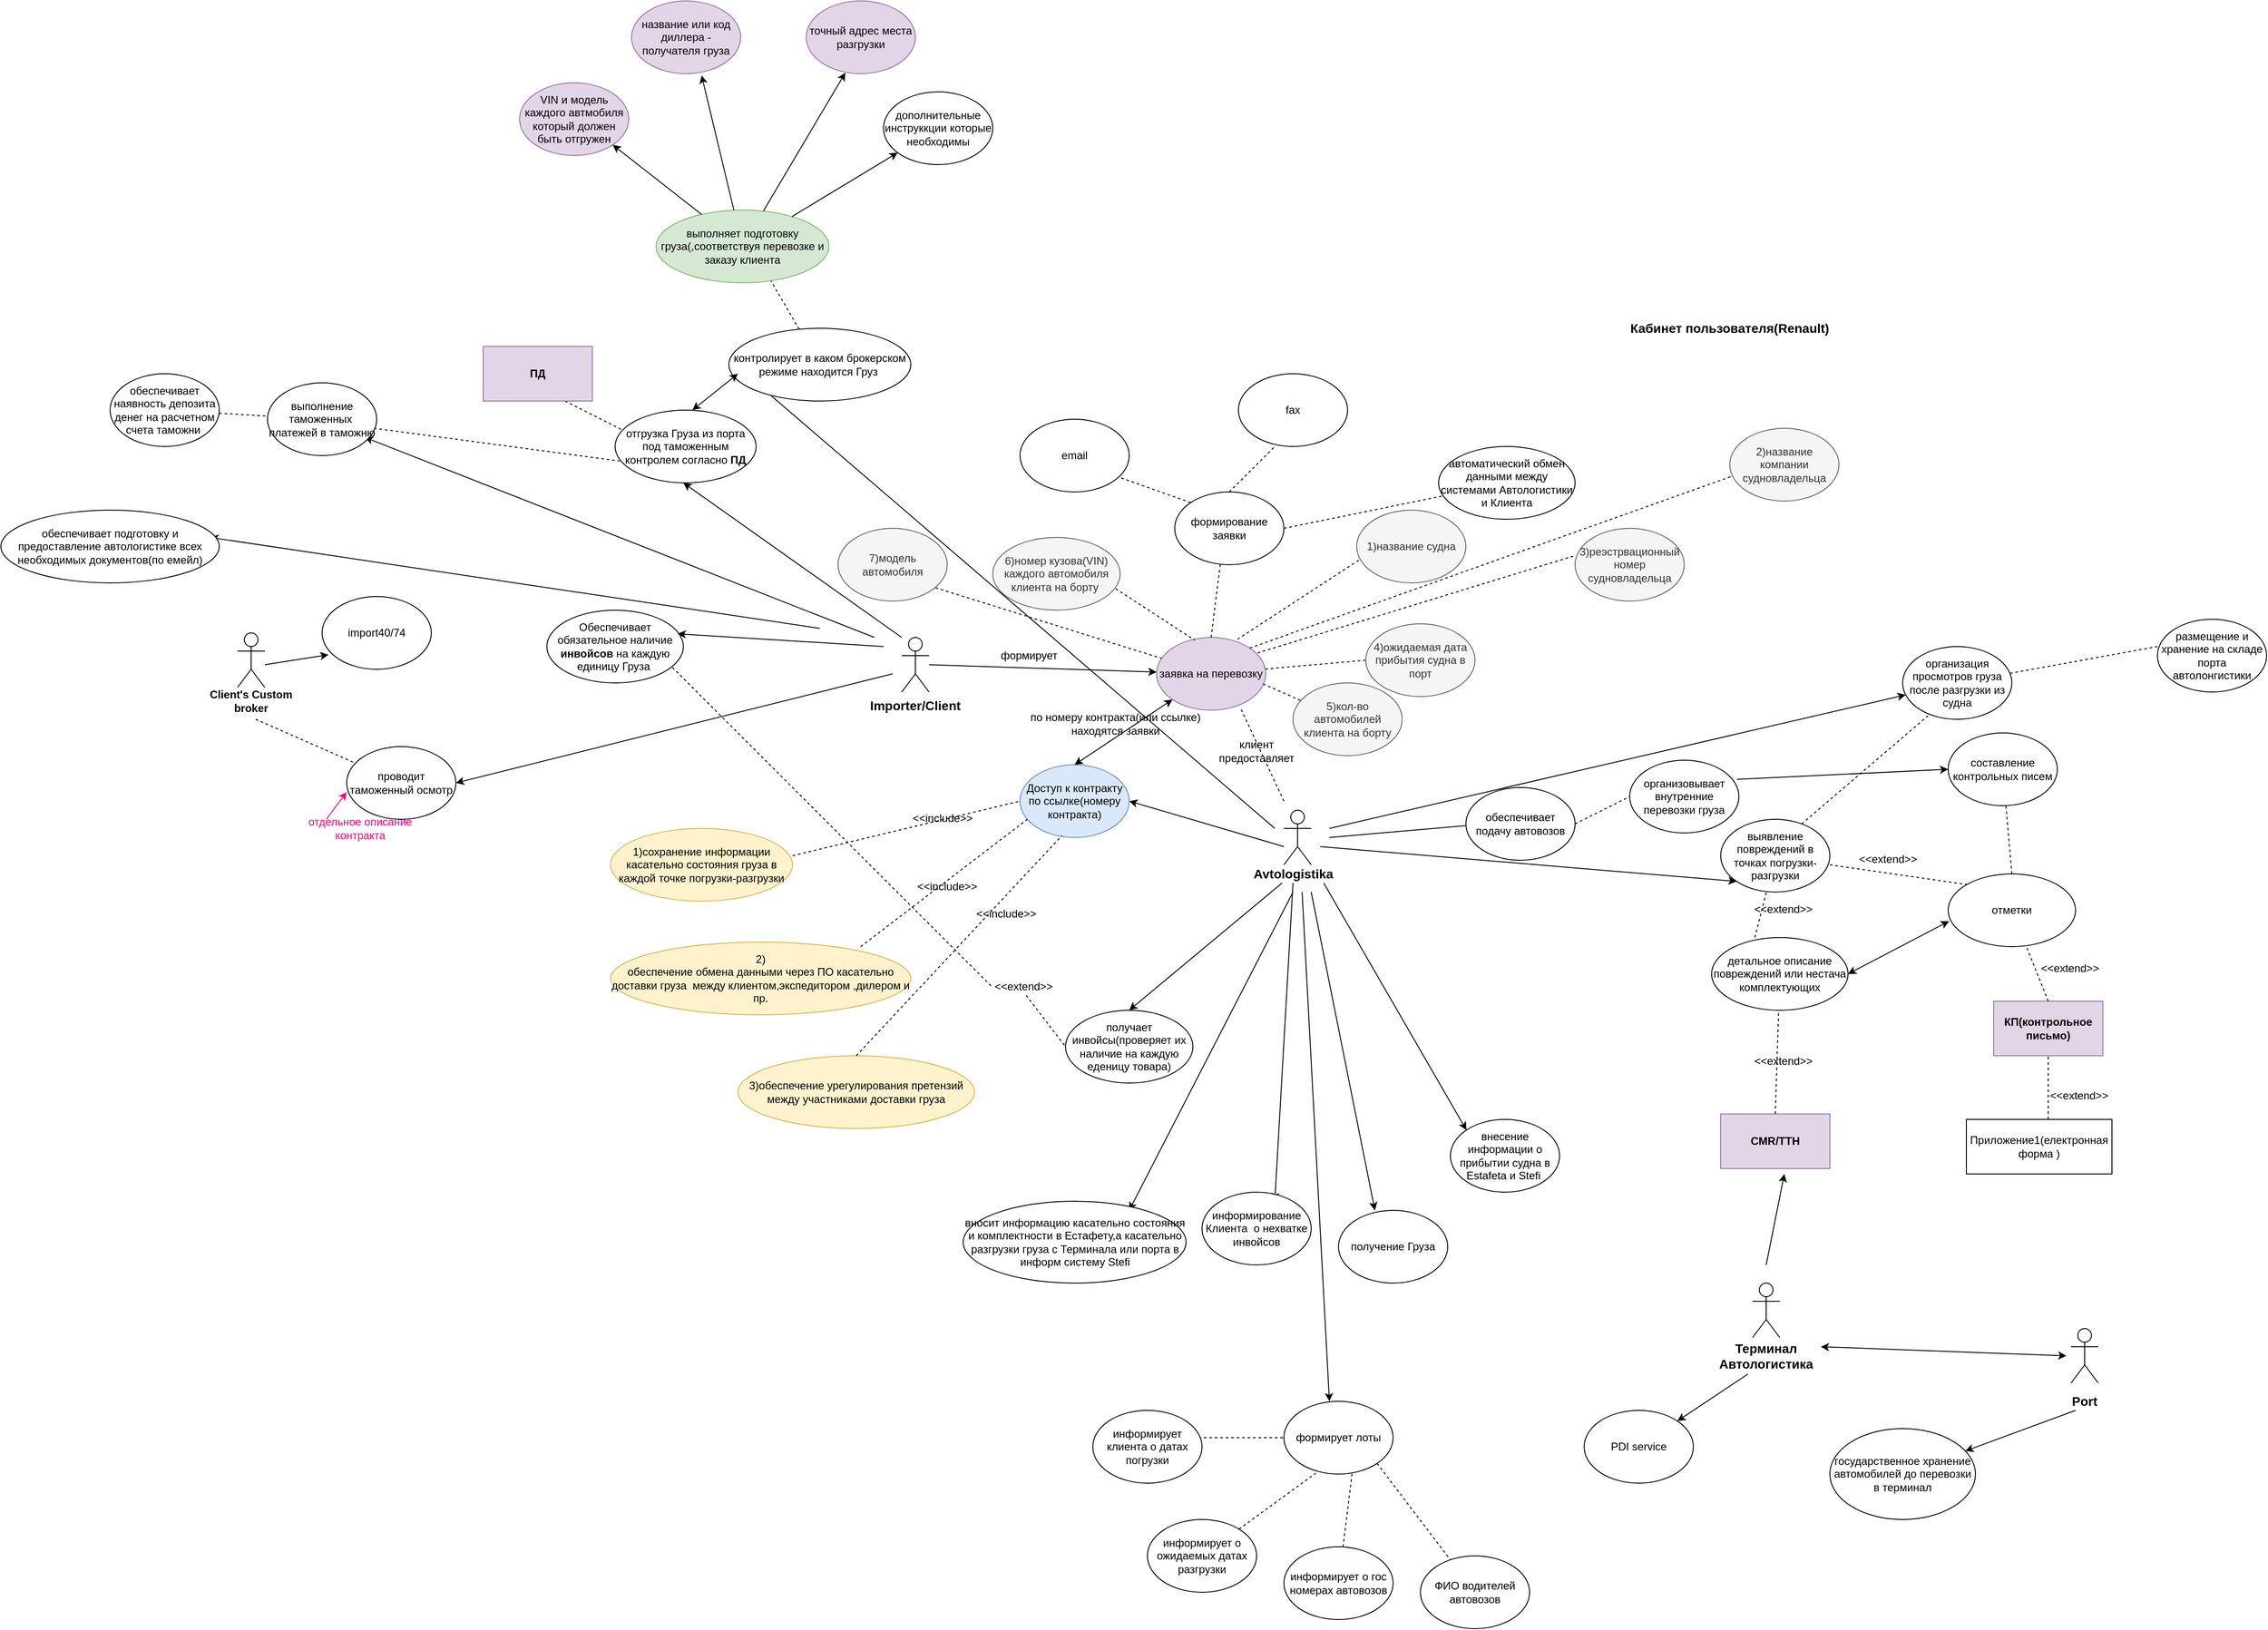 <mxfile version="11.2.3" type="github" pages="1"><diagram id="N9pYC_5Z49YYsJh5muzs" name="Page-1"><mxGraphModel dx="3076" dy="1965" grid="1" gridSize="10" guides="1" tooltips="1" connect="1" arrows="1" fold="1" page="1" pageScale="1" pageWidth="827" pageHeight="1169" math="0" shadow="0"><root><mxCell id="0"/><mxCell id="1" parent="0"/><mxCell id="Rz2Q2j0IFhYW0Mu0R1Do-1" value="Actor" style="shape=umlActor;verticalLabelPosition=bottom;labelBackgroundColor=#ffffff;verticalAlign=top;html=1;outlineConnect=0;noLabel=1;" vertex="1" parent="1"><mxGeometry x="110" y="230" width="30" height="60" as="geometry"/></mxCell><mxCell id="Rz2Q2j0IFhYW0Mu0R1Do-2" value="&lt;b&gt;&lt;font style=&quot;font-size: 14px&quot;&gt;Avtologistika&lt;/font&gt;&lt;/b&gt;" style="text;html=1;strokeColor=none;fillColor=none;align=center;verticalAlign=middle;whiteSpace=wrap;rounded=0;" vertex="1" parent="1"><mxGeometry x="52.5" y="290" width="135" height="20" as="geometry"/></mxCell><mxCell id="Rz2Q2j0IFhYW0Mu0R1Do-3" value="" style="endArrow=classic;html=1;entryX=0;entryY=1;entryDx=0;entryDy=0;" edge="1" parent="1" target="Rz2Q2j0IFhYW0Mu0R1Do-5"><mxGeometry width="50" height="50" relative="1" as="geometry"><mxPoint x="150" y="270" as="sourcePoint"/><mxPoint x="250" y="120" as="targetPoint"/></mxGeometry></mxCell><mxCell id="Rz2Q2j0IFhYW0Mu0R1Do-4" value="&lt;b&gt;&lt;font style=&quot;font-size: 14px&quot;&gt;Кабинет пользователя(Renault)&lt;/font&gt;&lt;/b&gt;" style="text;html=1;strokeColor=none;fillColor=none;align=center;verticalAlign=middle;whiteSpace=wrap;rounded=0;" vertex="1" parent="1"><mxGeometry x="405" y="-320" width="390" height="40" as="geometry"/></mxCell><mxCell id="Rz2Q2j0IFhYW0Mu0R1Do-5" value="выявление повреждений в точках погрузки-разгрузки" style="ellipse;whiteSpace=wrap;html=1;" vertex="1" parent="1"><mxGeometry x="590" y="240" width="120" height="80" as="geometry"/></mxCell><mxCell id="Rz2Q2j0IFhYW0Mu0R1Do-6" value="&lt;b&gt;CMR/TTH&lt;/b&gt;" style="rounded=0;whiteSpace=wrap;html=1;fillColor=#e1d5e7;strokeColor=#9673a6;" vertex="1" parent="1"><mxGeometry x="590" y="564" width="120" height="60" as="geometry"/></mxCell><mxCell id="Rz2Q2j0IFhYW0Mu0R1Do-7" value="&lt;b&gt;КП(контрольное письмо)&lt;/b&gt;" style="rounded=0;whiteSpace=wrap;html=1;fillColor=#e1d5e7;strokeColor=#9673a6;" vertex="1" parent="1"><mxGeometry x="890" y="440" width="120" height="60" as="geometry"/></mxCell><mxCell id="Rz2Q2j0IFhYW0Mu0R1Do-8" value="" style="endArrow=none;dashed=1;html=1;exitX=0.5;exitY=0;exitDx=0;exitDy=0;" edge="1" parent="1" source="Rz2Q2j0IFhYW0Mu0R1Do-6" target="Rz2Q2j0IFhYW0Mu0R1Do-9"><mxGeometry width="50" height="50" relative="1" as="geometry"><mxPoint x="610" y="480" as="sourcePoint"/><mxPoint x="660" y="440" as="targetPoint"/></mxGeometry></mxCell><mxCell id="Rz2Q2j0IFhYW0Mu0R1Do-9" value="детальное описание повреждений или нестача комплектующих" style="ellipse;whiteSpace=wrap;html=1;" vertex="1" parent="1"><mxGeometry x="580" y="370" width="150" height="80" as="geometry"/></mxCell><mxCell id="Rz2Q2j0IFhYW0Mu0R1Do-10" value="" style="endArrow=none;dashed=1;html=1;exitX=0.317;exitY=0;exitDx=0;exitDy=0;exitPerimeter=0;" edge="1" parent="1" source="Rz2Q2j0IFhYW0Mu0R1Do-9" target="Rz2Q2j0IFhYW0Mu0R1Do-5"><mxGeometry width="50" height="50" relative="1" as="geometry"><mxPoint x="640" y="340" as="sourcePoint"/><mxPoint x="690" y="290" as="targetPoint"/></mxGeometry></mxCell><mxCell id="Rz2Q2j0IFhYW0Mu0R1Do-11" value="отметки" style="ellipse;whiteSpace=wrap;html=1;" vertex="1" parent="1"><mxGeometry x="840" y="300" width="140" height="80" as="geometry"/></mxCell><mxCell id="Rz2Q2j0IFhYW0Mu0R1Do-12" value="" style="endArrow=none;dashed=1;html=1;exitX=1;exitY=0.625;exitDx=0;exitDy=0;exitPerimeter=0;entryX=0;entryY=0;entryDx=0;entryDy=0;" edge="1" parent="1" source="Rz2Q2j0IFhYW0Mu0R1Do-5" target="Rz2Q2j0IFhYW0Mu0R1Do-11"><mxGeometry width="50" height="50" relative="1" as="geometry"><mxPoint x="760" y="300" as="sourcePoint"/><mxPoint x="810" y="250" as="targetPoint"/></mxGeometry></mxCell><mxCell id="Rz2Q2j0IFhYW0Mu0R1Do-13" value="" style="endArrow=none;dashed=1;html=1;exitX=0.5;exitY=0;exitDx=0;exitDy=0;" edge="1" parent="1" source="Rz2Q2j0IFhYW0Mu0R1Do-7" target="Rz2Q2j0IFhYW0Mu0R1Do-11"><mxGeometry width="50" height="50" relative="1" as="geometry"><mxPoint x="960" y="420" as="sourcePoint"/><mxPoint x="1010" y="370" as="targetPoint"/></mxGeometry></mxCell><mxCell id="Rz2Q2j0IFhYW0Mu0R1Do-14" value="" style="endArrow=classic;startArrow=classic;html=1;entryX=0.007;entryY=0.65;entryDx=0;entryDy=0;entryPerimeter=0;exitX=1;exitY=0.5;exitDx=0;exitDy=0;" edge="1" parent="1" source="Rz2Q2j0IFhYW0Mu0R1Do-9" target="Rz2Q2j0IFhYW0Mu0R1Do-11"><mxGeometry width="50" height="50" relative="1" as="geometry"><mxPoint x="760" y="400" as="sourcePoint"/><mxPoint x="810" y="350" as="targetPoint"/></mxGeometry></mxCell><mxCell id="Rz2Q2j0IFhYW0Mu0R1Do-16" value="&amp;lt;&amp;lt;extend&amp;gt;&amp;gt;" style="text;html=1;" vertex="1" parent="1"><mxGeometry x="740" y="270" width="40" height="30" as="geometry"/></mxCell><mxCell id="Rz2Q2j0IFhYW0Mu0R1Do-17" value="&amp;lt;&amp;lt;extend&amp;gt;&amp;gt;" style="text;html=1;" vertex="1" parent="1"><mxGeometry x="625" y="325" width="40" height="30" as="geometry"/></mxCell><mxCell id="Rz2Q2j0IFhYW0Mu0R1Do-18" value="&amp;lt;&amp;lt;extend&amp;gt;&amp;gt;" style="text;html=1;" vertex="1" parent="1"><mxGeometry x="625" y="492" width="40" height="30" as="geometry"/></mxCell><mxCell id="Rz2Q2j0IFhYW0Mu0R1Do-19" value="&amp;lt;&amp;lt;extend&amp;gt;&amp;gt;" style="text;html=1;" vertex="1" parent="1"><mxGeometry x="940" y="390" width="40" height="30" as="geometry"/></mxCell><mxCell id="Rz2Q2j0IFhYW0Mu0R1Do-22" value="" style="endArrow=none;dashed=1;html=1;entryX=0.5;entryY=1;entryDx=0;entryDy=0;" edge="1" parent="1" target="Rz2Q2j0IFhYW0Mu0R1Do-7"><mxGeometry width="50" height="50" relative="1" as="geometry"><mxPoint x="950" y="570" as="sourcePoint"/><mxPoint x="960" y="550" as="targetPoint"/></mxGeometry></mxCell><mxCell id="Rz2Q2j0IFhYW0Mu0R1Do-23" value="&amp;lt;&amp;lt;extend&amp;gt;&amp;gt;" style="text;html=1;" vertex="1" parent="1"><mxGeometry x="950" y="530" width="40" height="30" as="geometry"/></mxCell><mxCell id="Rz2Q2j0IFhYW0Mu0R1Do-24" value="Приложение1(електронная форма )" style="rounded=0;whiteSpace=wrap;html=1;" vertex="1" parent="1"><mxGeometry x="860" y="570" width="160" height="60" as="geometry"/></mxCell><mxCell id="Rz2Q2j0IFhYW0Mu0R1Do-25" value="Доступ к контракту по ссылке(номеру контракта)" style="ellipse;whiteSpace=wrap;html=1;fillColor=#dae8fc;strokeColor=#6c8ebf;" vertex="1" parent="1"><mxGeometry x="-180" y="180" width="120" height="80" as="geometry"/></mxCell><mxCell id="Rz2Q2j0IFhYW0Mu0R1Do-26" value="" style="endArrow=classic;html=1;entryX=1;entryY=0.5;entryDx=0;entryDy=0;" edge="1" parent="1" target="Rz2Q2j0IFhYW0Mu0R1Do-25"><mxGeometry width="50" height="50" relative="1" as="geometry"><mxPoint x="110" y="270" as="sourcePoint"/><mxPoint x="30" y="190" as="targetPoint"/></mxGeometry></mxCell><mxCell id="Rz2Q2j0IFhYW0Mu0R1Do-27" value="заявка на перевозку" style="ellipse;whiteSpace=wrap;html=1;fillColor=#e1d5e7;strokeColor=#9673a6;" vertex="1" parent="1"><mxGeometry x="-30" y="40" width="120" height="80" as="geometry"/></mxCell><mxCell id="Rz2Q2j0IFhYW0Mu0R1Do-28" value="" style="endArrow=classic;startArrow=classic;html=1;entryX=0;entryY=1;entryDx=0;entryDy=0;exitX=0.5;exitY=0;exitDx=0;exitDy=0;" edge="1" parent="1" source="Rz2Q2j0IFhYW0Mu0R1Do-25" target="Rz2Q2j0IFhYW0Mu0R1Do-27"><mxGeometry width="50" height="50" relative="1" as="geometry"><mxPoint x="-120" y="170" as="sourcePoint"/><mxPoint x="-70" y="120" as="targetPoint"/></mxGeometry></mxCell><mxCell id="Rz2Q2j0IFhYW0Mu0R1Do-29" value="по номеру контракта(или ссылке) находятся заявки" style="text;html=1;strokeColor=none;fillColor=none;align=center;verticalAlign=middle;whiteSpace=wrap;rounded=0;" vertex="1" parent="1"><mxGeometry x="-180" y="125" width="210" height="20" as="geometry"/></mxCell><mxCell id="Rz2Q2j0IFhYW0Mu0R1Do-30" value="" style="endArrow=none;dashed=1;html=1;exitX=0.5;exitY=0;exitDx=0;exitDy=0;" edge="1" parent="1" source="Rz2Q2j0IFhYW0Mu0R1Do-27"><mxGeometry width="50" height="50" relative="1" as="geometry"><mxPoint x="-20" y="50" as="sourcePoint"/><mxPoint x="40" y="-40" as="targetPoint"/></mxGeometry></mxCell><mxCell id="Rz2Q2j0IFhYW0Mu0R1Do-31" value="формирование заявки" style="ellipse;whiteSpace=wrap;html=1;" vertex="1" parent="1"><mxGeometry x="-10" y="-120" width="120" height="80" as="geometry"/></mxCell><mxCell id="Rz2Q2j0IFhYW0Mu0R1Do-32" value="" style="endArrow=none;dashed=1;html=1;exitX=0;exitY=0;exitDx=0;exitDy=0;" edge="1" parent="1" source="Rz2Q2j0IFhYW0Mu0R1Do-31"><mxGeometry width="50" height="50" relative="1" as="geometry"><mxPoint x="-50" y="-110" as="sourcePoint"/><mxPoint x="-110" y="-150" as="targetPoint"/></mxGeometry></mxCell><mxCell id="Rz2Q2j0IFhYW0Mu0R1Do-33" value="email" style="ellipse;whiteSpace=wrap;html=1;" vertex="1" parent="1"><mxGeometry x="-180" y="-200" width="120" height="80" as="geometry"/></mxCell><mxCell id="Rz2Q2j0IFhYW0Mu0R1Do-34" value="" style="endArrow=none;dashed=1;html=1;" edge="1" parent="1"><mxGeometry width="50" height="50" relative="1" as="geometry"><mxPoint x="50" y="-120" as="sourcePoint"/><mxPoint x="100" y="-170" as="targetPoint"/></mxGeometry></mxCell><mxCell id="Rz2Q2j0IFhYW0Mu0R1Do-35" value="fax" style="ellipse;whiteSpace=wrap;html=1;" vertex="1" parent="1"><mxGeometry x="60" y="-250" width="120" height="80" as="geometry"/></mxCell><mxCell id="Rz2Q2j0IFhYW0Mu0R1Do-36" value="автоматический обмен данными между системами Автологистики и Клиента" style="ellipse;whiteSpace=wrap;html=1;" vertex="1" parent="1"><mxGeometry x="280" y="-170" width="150" height="80" as="geometry"/></mxCell><mxCell id="Rz2Q2j0IFhYW0Mu0R1Do-37" value="" style="endArrow=none;dashed=1;html=1;exitX=1;exitY=0.5;exitDx=0;exitDy=0;" edge="1" parent="1" source="Rz2Q2j0IFhYW0Mu0R1Do-31" target="Rz2Q2j0IFhYW0Mu0R1Do-36"><mxGeometry width="50" height="50" relative="1" as="geometry"><mxPoint x="170" y="-80" as="sourcePoint"/><mxPoint x="220" y="-130" as="targetPoint"/></mxGeometry></mxCell><mxCell id="Rz2Q2j0IFhYW0Mu0R1Do-38" value="" style="endArrow=classic;html=1;" edge="1" parent="1" target="Rz2Q2j0IFhYW0Mu0R1Do-27"><mxGeometry width="50" height="50" relative="1" as="geometry"><mxPoint x="-280" y="70" as="sourcePoint"/><mxPoint x="-60" y="30" as="targetPoint"/></mxGeometry></mxCell><mxCell id="Rz2Q2j0IFhYW0Mu0R1Do-39" value="Actor" style="shape=umlActor;verticalLabelPosition=bottom;labelBackgroundColor=#ffffff;verticalAlign=top;html=1;outlineConnect=0;noLabel=1;" vertex="1" parent="1"><mxGeometry x="-310" y="40" width="30" height="60" as="geometry"/></mxCell><mxCell id="Rz2Q2j0IFhYW0Mu0R1Do-40" value="&lt;b&gt;&lt;font style=&quot;font-size: 14px&quot;&gt;Importer/Client&lt;/font&gt;&lt;/b&gt;" style="text;html=1;strokeColor=none;fillColor=none;align=center;verticalAlign=middle;whiteSpace=wrap;rounded=0;" vertex="1" parent="1"><mxGeometry x="-330" y="105" width="70" height="20" as="geometry"/></mxCell><mxCell id="Rz2Q2j0IFhYW0Mu0R1Do-43" value="формирует" style="text;html=1;strokeColor=none;fillColor=none;align=center;verticalAlign=middle;whiteSpace=wrap;rounded=0;" vertex="1" parent="1"><mxGeometry x="-190" y="50" width="40" height="20" as="geometry"/></mxCell><mxCell id="Rz2Q2j0IFhYW0Mu0R1Do-44" value="" style="endArrow=none;dashed=1;html=1;exitX=1;exitY=0;exitDx=0;exitDy=0;" edge="1" parent="1" source="Rz2Q2j0IFhYW0Mu0R1Do-27"><mxGeometry width="50" height="50" relative="1" as="geometry"><mxPoint x="80" y="80" as="sourcePoint"/><mxPoint x="610" y="-140" as="targetPoint"/></mxGeometry></mxCell><mxCell id="Rz2Q2j0IFhYW0Mu0R1Do-45" value="" style="endArrow=none;dashed=1;html=1;" edge="1" parent="1" source="Rz2Q2j0IFhYW0Mu0R1Do-27"><mxGeometry width="50" height="50" relative="1" as="geometry"><mxPoint x="150" y="100" as="sourcePoint"/><mxPoint x="200" y="65" as="targetPoint"/></mxGeometry></mxCell><mxCell id="Rz2Q2j0IFhYW0Mu0R1Do-46" value="" style="endArrow=none;dashed=1;html=1;exitX=0.925;exitY=0.213;exitDx=0;exitDy=0;exitPerimeter=0;" edge="1" parent="1" source="Rz2Q2j0IFhYW0Mu0R1Do-27"><mxGeometry width="50" height="50" relative="1" as="geometry"><mxPoint x="170" y="50" as="sourcePoint"/><mxPoint x="430" y="-50" as="targetPoint"/></mxGeometry></mxCell><mxCell id="Rz2Q2j0IFhYW0Mu0R1Do-47" value="" style="endArrow=none;dashed=1;html=1;exitX=0.742;exitY=0.025;exitDx=0;exitDy=0;exitPerimeter=0;" edge="1" parent="1" source="Rz2Q2j0IFhYW0Mu0R1Do-27"><mxGeometry width="50" height="50" relative="1" as="geometry"><mxPoint x="80" y="40" as="sourcePoint"/><mxPoint x="200" y="-50" as="targetPoint"/></mxGeometry></mxCell><mxCell id="Rz2Q2j0IFhYW0Mu0R1Do-48" value="1)название судна" style="ellipse;whiteSpace=wrap;html=1;fillColor=#f5f5f5;strokeColor=#666666;fontColor=#333333;" vertex="1" parent="1"><mxGeometry x="190" y="-100" width="120" height="80" as="geometry"/></mxCell><mxCell id="Rz2Q2j0IFhYW0Mu0R1Do-49" value="4)ожидаемая дата прибытия судна в порт" style="ellipse;whiteSpace=wrap;html=1;fillColor=#f5f5f5;strokeColor=#666666;fontColor=#333333;" vertex="1" parent="1"><mxGeometry x="200" y="25" width="120" height="80" as="geometry"/></mxCell><mxCell id="Rz2Q2j0IFhYW0Mu0R1Do-50" value="2)название компании судновладельца" style="ellipse;whiteSpace=wrap;html=1;fillColor=#f5f5f5;strokeColor=#666666;fontColor=#333333;" vertex="1" parent="1"><mxGeometry x="600" y="-190" width="120" height="80" as="geometry"/></mxCell><mxCell id="Rz2Q2j0IFhYW0Mu0R1Do-51" value="3)реэстрвационный номер судновладельца" style="ellipse;whiteSpace=wrap;html=1;fillColor=#f5f5f5;strokeColor=#666666;fontColor=#333333;" vertex="1" parent="1"><mxGeometry x="430" y="-80" width="120" height="80" as="geometry"/></mxCell><mxCell id="Rz2Q2j0IFhYW0Mu0R1Do-52" value="" style="endArrow=none;dashed=1;html=1;exitX=0.975;exitY=0.638;exitDx=0;exitDy=0;exitPerimeter=0;" edge="1" parent="1" source="Rz2Q2j0IFhYW0Mu0R1Do-27"><mxGeometry width="50" height="50" relative="1" as="geometry"><mxPoint x="80" y="160" as="sourcePoint"/><mxPoint x="130" y="110" as="targetPoint"/></mxGeometry></mxCell><mxCell id="Rz2Q2j0IFhYW0Mu0R1Do-53" value="5)кол-во автомобилей клиента на борту" style="ellipse;whiteSpace=wrap;html=1;fillColor=#f5f5f5;strokeColor=#666666;fontColor=#333333;" vertex="1" parent="1"><mxGeometry x="120" y="90" width="120" height="80" as="geometry"/></mxCell><mxCell id="Rz2Q2j0IFhYW0Mu0R1Do-54" value="" style="endArrow=none;dashed=1;html=1;entryX=0.35;entryY=0.038;entryDx=0;entryDy=0;entryPerimeter=0;" edge="1" parent="1" target="Rz2Q2j0IFhYW0Mu0R1Do-27"><mxGeometry width="50" height="50" relative="1" as="geometry"><mxPoint x="-100" y="-30" as="sourcePoint"/><mxPoint x="-40" as="targetPoint"/></mxGeometry></mxCell><mxCell id="Rz2Q2j0IFhYW0Mu0R1Do-55" value="6)номер кузова(VIN) каждого автомобиля клиента на борту&amp;nbsp;" style="ellipse;whiteSpace=wrap;html=1;fillColor=#f5f5f5;strokeColor=#666666;fontColor=#333333;" vertex="1" parent="1"><mxGeometry x="-210" y="-70" width="140" height="80" as="geometry"/></mxCell><mxCell id="Rz2Q2j0IFhYW0Mu0R1Do-56" value="" style="endArrow=none;dashed=1;html=1;" edge="1" parent="1" target="Rz2Q2j0IFhYW0Mu0R1Do-27"><mxGeometry width="50" height="50" relative="1" as="geometry"><mxPoint x="-290" y="-20" as="sourcePoint"/><mxPoint x="-60" y="10" as="targetPoint"/></mxGeometry></mxCell><mxCell id="Rz2Q2j0IFhYW0Mu0R1Do-57" value="7)модель автомобиля" style="ellipse;whiteSpace=wrap;html=1;fillColor=#f5f5f5;strokeColor=#666666;fontColor=#333333;" vertex="1" parent="1"><mxGeometry x="-380" y="-80" width="120" height="80" as="geometry"/></mxCell><mxCell id="Rz2Q2j0IFhYW0Mu0R1Do-59" value="" style="endArrow=none;dashed=1;html=1;entryX=0;entryY=0.5;entryDx=0;entryDy=0;" edge="1" parent="1" target="Rz2Q2j0IFhYW0Mu0R1Do-25"><mxGeometry width="50" height="50" relative="1" as="geometry"><mxPoint x="-430" y="280" as="sourcePoint"/><mxPoint x="-230" y="250" as="targetPoint"/></mxGeometry></mxCell><mxCell id="Rz2Q2j0IFhYW0Mu0R1Do-60" value="1)&lt;span&gt;сохранение информации касательно состояния груза в каждой точке погрузки-разгрузки&lt;/span&gt;" style="ellipse;whiteSpace=wrap;html=1;fillColor=#fff2cc;strokeColor=#d6b656;" vertex="1" parent="1"><mxGeometry x="-630" y="250" width="200" height="80" as="geometry"/></mxCell><mxCell id="Rz2Q2j0IFhYW0Mu0R1Do-61" value="2)&lt;br/&gt;обеспечение обмена данными через ПО касательно доставки груза&amp;nbsp; между клиентом,экспедитором ,дилером и пр." style="ellipse;whiteSpace=wrap;html=1;fillColor=#fff2cc;strokeColor=#d6b656;" vertex="1" parent="1"><mxGeometry x="-630" y="375" width="330" height="80" as="geometry"/></mxCell><mxCell id="Rz2Q2j0IFhYW0Mu0R1Do-62" value="" style="endArrow=none;dashed=1;html=1;entryX=0.067;entryY=0.75;entryDx=0;entryDy=0;entryPerimeter=0;exitX=0.833;exitY=0.063;exitDx=0;exitDy=0;exitPerimeter=0;" edge="1" parent="1" source="Rz2Q2j0IFhYW0Mu0R1Do-61" target="Rz2Q2j0IFhYW0Mu0R1Do-25"><mxGeometry width="50" height="50" relative="1" as="geometry"><mxPoint x="-250" y="330" as="sourcePoint"/><mxPoint x="-200" y="280" as="targetPoint"/></mxGeometry></mxCell><mxCell id="Rz2Q2j0IFhYW0Mu0R1Do-63" value="&lt;span style=&quot;white-space: normal&quot;&gt;3)обеспечение урегулирования претензий между участниками доставки груза&lt;/span&gt;" style="ellipse;whiteSpace=wrap;html=1;fillColor=#fff2cc;strokeColor=#d6b656;" vertex="1" parent="1"><mxGeometry x="-490" y="500" width="260" height="80" as="geometry"/></mxCell><mxCell id="Rz2Q2j0IFhYW0Mu0R1Do-64" value="" style="endArrow=none;dashed=1;html=1;entryX=0.383;entryY=0.975;entryDx=0;entryDy=0;entryPerimeter=0;exitX=0.5;exitY=0;exitDx=0;exitDy=0;" edge="1" parent="1" source="Rz2Q2j0IFhYW0Mu0R1Do-63" target="Rz2Q2j0IFhYW0Mu0R1Do-25"><mxGeometry width="50" height="50" relative="1" as="geometry"><mxPoint x="-160" y="360" as="sourcePoint"/><mxPoint x="-110" y="310" as="targetPoint"/></mxGeometry></mxCell><mxCell id="Rz2Q2j0IFhYW0Mu0R1Do-65" value="&amp;lt;&amp;lt;include&amp;gt;&amp;gt;" style="text;html=1;" vertex="1" parent="1"><mxGeometry x="-230" y="330" width="40" height="30" as="geometry"/></mxCell><mxCell id="Rz2Q2j0IFhYW0Mu0R1Do-66" value="&amp;lt;&amp;lt;include&amp;gt;&amp;gt;" style="text;html=1;" vertex="1" parent="1"><mxGeometry x="-300" y="225" width="40" height="30" as="geometry"/></mxCell><mxCell id="Rz2Q2j0IFhYW0Mu0R1Do-67" value="&amp;lt;&amp;lt;include&amp;gt;&amp;gt;" style="text;html=1;" vertex="1" parent="1"><mxGeometry x="-295" y="300" width="40" height="30" as="geometry"/></mxCell><mxCell id="Rz2Q2j0IFhYW0Mu0R1Do-68" value="Обеспечивает обязательное наличие &lt;b&gt;инвойсов &lt;/b&gt;на каждую единицу Груза&amp;nbsp;" style="ellipse;whiteSpace=wrap;html=1;" vertex="1" parent="1"><mxGeometry x="-700" y="10" width="150" height="80" as="geometry"/></mxCell><mxCell id="Rz2Q2j0IFhYW0Mu0R1Do-69" value="" style="endArrow=classic;html=1;entryX=0.958;entryY=0.325;entryDx=0;entryDy=0;entryPerimeter=0;" edge="1" parent="1" target="Rz2Q2j0IFhYW0Mu0R1Do-68"><mxGeometry width="50" height="50" relative="1" as="geometry"><mxPoint x="-330" y="50" as="sourcePoint"/><mxPoint x="-410" y="10" as="targetPoint"/></mxGeometry></mxCell><mxCell id="Rz2Q2j0IFhYW0Mu0R1Do-70" value="получает инвойсы(проверяет их наличие на каждую еденицу товара)" style="ellipse;whiteSpace=wrap;html=1;" vertex="1" parent="1"><mxGeometry x="-130" y="450" width="140" height="80" as="geometry"/></mxCell><mxCell id="Rz2Q2j0IFhYW0Mu0R1Do-71" value="" style="endArrow=classic;html=1;entryX=0.5;entryY=0;entryDx=0;entryDy=0;" edge="1" parent="1" source="Rz2Q2j0IFhYW0Mu0R1Do-2" target="Rz2Q2j0IFhYW0Mu0R1Do-70"><mxGeometry width="50" height="50" relative="1" as="geometry"><mxPoint y="380" as="sourcePoint"/><mxPoint x="50" y="330" as="targetPoint"/></mxGeometry></mxCell><mxCell id="Rz2Q2j0IFhYW0Mu0R1Do-72" value="" style="endArrow=none;dashed=1;html=1;exitX=0.92;exitY=0.788;exitDx=0;exitDy=0;exitPerimeter=0;entryX=0;entryY=0.5;entryDx=0;entryDy=0;" edge="1" parent="1" source="Rz2Q2j0IFhYW0Mu0R1Do-73" target="Rz2Q2j0IFhYW0Mu0R1Do-70"><mxGeometry width="50" height="50" relative="1" as="geometry"><mxPoint x="-480" y="190" as="sourcePoint"/><mxPoint x="-430" y="140" as="targetPoint"/></mxGeometry></mxCell><mxCell id="Rz2Q2j0IFhYW0Mu0R1Do-73" value="&amp;lt;&amp;lt;extend&amp;gt;&amp;gt;" style="text;html=1;" vertex="1" parent="1"><mxGeometry x="-210" y="410" width="40" height="30" as="geometry"/></mxCell><mxCell id="Rz2Q2j0IFhYW0Mu0R1Do-74" value="" style="endArrow=none;dashed=1;html=1;exitX=0.92;exitY=0.788;exitDx=0;exitDy=0;exitPerimeter=0;entryX=0;entryY=0.5;entryDx=0;entryDy=0;" edge="1" parent="1" source="Rz2Q2j0IFhYW0Mu0R1Do-68" target="Rz2Q2j0IFhYW0Mu0R1Do-73"><mxGeometry width="50" height="50" relative="1" as="geometry"><mxPoint x="-562" y="73.04" as="sourcePoint"/><mxPoint x="-80" y="490" as="targetPoint"/></mxGeometry></mxCell><mxCell id="Rz2Q2j0IFhYW0Mu0R1Do-75" value="" style="endArrow=classic;html=1;exitX=0.5;exitY=1;exitDx=0;exitDy=0;" edge="1" parent="1" source="Rz2Q2j0IFhYW0Mu0R1Do-2"><mxGeometry width="50" height="50" relative="1" as="geometry"><mxPoint x="110" y="550" as="sourcePoint"/><mxPoint x="100" y="660" as="targetPoint"/></mxGeometry></mxCell><mxCell id="Rz2Q2j0IFhYW0Mu0R1Do-76" value="информирование Клиента&amp;nbsp; о нехватке инвойсов" style="ellipse;whiteSpace=wrap;html=1;" vertex="1" parent="1"><mxGeometry x="20" y="650" width="120" height="80" as="geometry"/></mxCell><mxCell id="Rz2Q2j0IFhYW0Mu0R1Do-77" value="" style="endArrow=classic;html=1;" edge="1" parent="1"><mxGeometry width="50" height="50" relative="1" as="geometry"><mxPoint x="140" y="320" as="sourcePoint"/><mxPoint x="210" y="670" as="targetPoint"/></mxGeometry></mxCell><mxCell id="Rz2Q2j0IFhYW0Mu0R1Do-78" value="получение Груза" style="ellipse;whiteSpace=wrap;html=1;" vertex="1" parent="1"><mxGeometry x="170" y="670" width="120" height="80" as="geometry"/></mxCell><mxCell id="Rz2Q2j0IFhYW0Mu0R1Do-79" value="" style="endArrow=classic;html=1;" edge="1" parent="1" target="Rz2Q2j0IFhYW0Mu0R1Do-80"><mxGeometry width="50" height="50" relative="1" as="geometry"><mxPoint x="160" y="250" as="sourcePoint"/><mxPoint x="560" y="90" as="targetPoint"/></mxGeometry></mxCell><mxCell id="Rz2Q2j0IFhYW0Mu0R1Do-80" value="организация просмотров груза после разгрузки из судна" style="ellipse;whiteSpace=wrap;html=1;" vertex="1" parent="1"><mxGeometry x="790" y="50" width="120" height="80" as="geometry"/></mxCell><mxCell id="Rz2Q2j0IFhYW0Mu0R1Do-81" value="составление контрольных писем" style="ellipse;whiteSpace=wrap;html=1;" vertex="1" parent="1"><mxGeometry x="840" y="145" width="120" height="80" as="geometry"/></mxCell><mxCell id="Rz2Q2j0IFhYW0Mu0R1Do-82" value="" style="endArrow=classic;html=1;entryX=0;entryY=0.5;entryDx=0;entryDy=0;exitX=0.983;exitY=0.263;exitDx=0;exitDy=0;exitPerimeter=0;" edge="1" parent="1" source="Rz2Q2j0IFhYW0Mu0R1Do-132" target="Rz2Q2j0IFhYW0Mu0R1Do-81"><mxGeometry width="50" height="50" relative="1" as="geometry"><mxPoint x="710" y="180" as="sourcePoint"/><mxPoint x="580" y="170" as="targetPoint"/></mxGeometry></mxCell><mxCell id="Rz2Q2j0IFhYW0Mu0R1Do-87" value="" style="endArrow=none;dashed=1;html=1;exitX=0.5;exitY=0;exitDx=0;exitDy=0;" edge="1" parent="1" source="Rz2Q2j0IFhYW0Mu0R1Do-11" target="Rz2Q2j0IFhYW0Mu0R1Do-81"><mxGeometry width="50" height="50" relative="1" as="geometry"><mxPoint x="930" y="290" as="sourcePoint"/><mxPoint x="980" y="240" as="targetPoint"/></mxGeometry></mxCell><mxCell id="Rz2Q2j0IFhYW0Mu0R1Do-88" value="" style="endArrow=none;dashed=1;html=1;entryX=0.233;entryY=0.95;entryDx=0;entryDy=0;entryPerimeter=0;exitX=0.742;exitY=0.063;exitDx=0;exitDy=0;exitPerimeter=0;" edge="1" parent="1" source="Rz2Q2j0IFhYW0Mu0R1Do-5" target="Rz2Q2j0IFhYW0Mu0R1Do-80"><mxGeometry width="50" height="50" relative="1" as="geometry"><mxPoint x="690" y="240" as="sourcePoint"/><mxPoint x="810" y="150" as="targetPoint"/></mxGeometry></mxCell><mxCell id="Rz2Q2j0IFhYW0Mu0R1Do-89" value="" style="endArrow=classic;html=1;exitX=0.75;exitY=1;exitDx=0;exitDy=0;entryX=0;entryY=0;entryDx=0;entryDy=0;" edge="1" parent="1" source="Rz2Q2j0IFhYW0Mu0R1Do-2" target="Rz2Q2j0IFhYW0Mu0R1Do-90"><mxGeometry width="50" height="50" relative="1" as="geometry"><mxPoint x="230" y="480" as="sourcePoint"/><mxPoint x="390" y="830" as="targetPoint"/></mxGeometry></mxCell><mxCell id="Rz2Q2j0IFhYW0Mu0R1Do-90" value="внесение информации о прибытии судна в Estafeta и Stefi&amp;nbsp;" style="ellipse;whiteSpace=wrap;html=1;" vertex="1" parent="1"><mxGeometry x="293" y="570" width="120" height="80" as="geometry"/></mxCell><mxCell id="Rz2Q2j0IFhYW0Mu0R1Do-91" value="" style="endArrow=none;dashed=1;html=1;" edge="1" parent="1" source="Rz2Q2j0IFhYW0Mu0R1Do-80"><mxGeometry width="50" height="50" relative="1" as="geometry"><mxPoint x="1020" y="100" as="sourcePoint"/><mxPoint x="1070" y="50" as="targetPoint"/></mxGeometry></mxCell><mxCell id="Rz2Q2j0IFhYW0Mu0R1Do-92" value="размещение и хранение на складе порта автолонгистики" style="ellipse;whiteSpace=wrap;html=1;" vertex="1" parent="1"><mxGeometry x="1070" y="20" width="120" height="80" as="geometry"/></mxCell><mxCell id="Rz2Q2j0IFhYW0Mu0R1Do-93" value="" style="endArrow=classic;html=1;" edge="1" parent="1"><mxGeometry width="50" height="50" relative="1" as="geometry"><mxPoint x="-320" y="80" as="sourcePoint"/><mxPoint x="-800" y="200" as="targetPoint"/></mxGeometry></mxCell><mxCell id="Rz2Q2j0IFhYW0Mu0R1Do-94" value="проводит таможенный осмотр" style="ellipse;whiteSpace=wrap;html=1;" vertex="1" parent="1"><mxGeometry x="-920" y="160" width="120" height="80" as="geometry"/></mxCell><mxCell id="Rz2Q2j0IFhYW0Mu0R1Do-95" value="" style="endArrow=none;dashed=1;html=1;exitX=0.058;exitY=0.213;exitDx=0;exitDy=0;exitPerimeter=0;" edge="1" parent="1" source="Rz2Q2j0IFhYW0Mu0R1Do-94"><mxGeometry width="50" height="50" relative="1" as="geometry"><mxPoint x="-980" y="140" as="sourcePoint"/><mxPoint x="-1020" y="130" as="targetPoint"/></mxGeometry></mxCell><mxCell id="Rz2Q2j0IFhYW0Mu0R1Do-97" value="Actor" style="shape=umlActor;verticalLabelPosition=bottom;labelBackgroundColor=#ffffff;verticalAlign=top;html=1;outlineConnect=0;noLabel=1;" vertex="1" parent="1"><mxGeometry x="-1040" y="35" width="30" height="60" as="geometry"/></mxCell><mxCell id="Rz2Q2j0IFhYW0Mu0R1Do-98" value="&lt;b&gt;Client's Custom broker&lt;/b&gt;" style="text;html=1;strokeColor=none;fillColor=none;align=center;verticalAlign=middle;whiteSpace=wrap;rounded=0;" vertex="1" parent="1"><mxGeometry x="-1080" y="100" width="110" height="20" as="geometry"/></mxCell><mxCell id="Rz2Q2j0IFhYW0Mu0R1Do-99" value="import40/74" style="ellipse;whiteSpace=wrap;html=1;" vertex="1" parent="1"><mxGeometry x="-947" y="-5" width="120" height="80" as="geometry"/></mxCell><mxCell id="Rz2Q2j0IFhYW0Mu0R1Do-100" value="" style="endArrow=classic;html=1;entryX=0.058;entryY=0.8;entryDx=0;entryDy=0;entryPerimeter=0;" edge="1" parent="1" target="Rz2Q2j0IFhYW0Mu0R1Do-99"><mxGeometry width="50" height="50" relative="1" as="geometry"><mxPoint x="-1010" y="70" as="sourcePoint"/><mxPoint x="-930" y="10" as="targetPoint"/></mxGeometry></mxCell><mxCell id="Rz2Q2j0IFhYW0Mu0R1Do-101" value="" style="endArrow=none;dashed=1;html=1;entryX=0.767;entryY=0.963;entryDx=0;entryDy=0;entryPerimeter=0;" edge="1" parent="1" target="Rz2Q2j0IFhYW0Mu0R1Do-27"><mxGeometry width="50" height="50" relative="1" as="geometry"><mxPoint x="110" y="220" as="sourcePoint"/><mxPoint x="100" y="160" as="targetPoint"/></mxGeometry></mxCell><mxCell id="Rz2Q2j0IFhYW0Mu0R1Do-102" value="клиент предоставляет" style="text;html=1;strokeColor=none;fillColor=none;align=center;verticalAlign=middle;whiteSpace=wrap;rounded=0;" vertex="1" parent="1"><mxGeometry x="60" y="155" width="40" height="20" as="geometry"/></mxCell><mxCell id="Rz2Q2j0IFhYW0Mu0R1Do-103" value="&lt;font color=&quot;#ff0080&quot;&gt;отдельное описание контракта&lt;/font&gt;" style="text;html=1;strokeColor=none;fillColor=none;align=center;verticalAlign=middle;whiteSpace=wrap;rounded=0;" vertex="1" parent="1"><mxGeometry x="-980" y="240" width="150" height="20" as="geometry"/></mxCell><mxCell id="Rz2Q2j0IFhYW0Mu0R1Do-104" value="" style="endArrow=classic;html=1;exitX=0.25;exitY=0;exitDx=0;exitDy=0;strokeColor=#FF0080;" edge="1" parent="1" source="Rz2Q2j0IFhYW0Mu0R1Do-103"><mxGeometry width="50" height="50" relative="1" as="geometry"><mxPoint x="-980" y="260" as="sourcePoint"/><mxPoint x="-920" y="210" as="targetPoint"/></mxGeometry></mxCell><mxCell id="Rz2Q2j0IFhYW0Mu0R1Do-105" value="" style="endArrow=classic;html=1;strokeColor=#000000;" edge="1" parent="1"><mxGeometry width="50" height="50" relative="1" as="geometry"><mxPoint x="-310" y="40" as="sourcePoint"/><mxPoint x="-550" y="-130" as="targetPoint"/></mxGeometry></mxCell><mxCell id="Rz2Q2j0IFhYW0Mu0R1Do-106" value="отгрузка Груза из порта под таможенным контролем согласно &lt;b&gt;ПД&lt;/b&gt;" style="ellipse;whiteSpace=wrap;html=1;" vertex="1" parent="1"><mxGeometry x="-625" y="-210" width="155" height="80" as="geometry"/></mxCell><mxCell id="Rz2Q2j0IFhYW0Mu0R1Do-107" value="" style="endArrow=none;dashed=1;html=1;strokeColor=#000000;exitX=0.042;exitY=0.263;exitDx=0;exitDy=0;exitPerimeter=0;" edge="1" parent="1" source="Rz2Q2j0IFhYW0Mu0R1Do-106"><mxGeometry width="50" height="50" relative="1" as="geometry"><mxPoint x="-770" y="-190" as="sourcePoint"/><mxPoint x="-720" y="-240" as="targetPoint"/></mxGeometry></mxCell><mxCell id="Rz2Q2j0IFhYW0Mu0R1Do-108" value="&lt;b&gt;ПД&lt;/b&gt;" style="rounded=0;whiteSpace=wrap;html=1;fillColor=#e1d5e7;strokeColor=#9673a6;" vertex="1" parent="1"><mxGeometry x="-770" y="-280" width="120" height="60" as="geometry"/></mxCell><mxCell id="Rz2Q2j0IFhYW0Mu0R1Do-109" value="" style="endArrow=classic;html=1;strokeColor=#000000;" edge="1" parent="1"><mxGeometry width="50" height="50" relative="1" as="geometry"><mxPoint x="-340" y="40" as="sourcePoint"/><mxPoint x="-900" y="-180" as="targetPoint"/></mxGeometry></mxCell><mxCell id="Rz2Q2j0IFhYW0Mu0R1Do-110" value="" style="endArrow=none;dashed=1;html=1;strokeColor=#000000;entryX=0.032;entryY=0.7;entryDx=0;entryDy=0;entryPerimeter=0;" edge="1" parent="1" target="Rz2Q2j0IFhYW0Mu0R1Do-106"><mxGeometry width="50" height="50" relative="1" as="geometry"><mxPoint x="-890" y="-190" as="sourcePoint"/><mxPoint x="-640" y="-160" as="targetPoint"/></mxGeometry></mxCell><mxCell id="Rz2Q2j0IFhYW0Mu0R1Do-111" value="выполнение таможенных&amp;nbsp; платежей в таможню" style="ellipse;whiteSpace=wrap;html=1;" vertex="1" parent="1"><mxGeometry x="-1007" y="-240" width="120" height="80" as="geometry"/></mxCell><mxCell id="Rz2Q2j0IFhYW0Mu0R1Do-112" value="" style="endArrow=none;dashed=1;html=1;strokeColor=#000000;" edge="1" parent="1" source="Rz2Q2j0IFhYW0Mu0R1Do-113" target="Rz2Q2j0IFhYW0Mu0R1Do-111"><mxGeometry width="50" height="50" relative="1" as="geometry"><mxPoint x="-1120" y="-210" as="sourcePoint"/><mxPoint x="-1060" y="-230" as="targetPoint"/></mxGeometry></mxCell><mxCell id="Rz2Q2j0IFhYW0Mu0R1Do-113" value="обеспечивает наявность депозита денег на расчетном счета таможни&amp;nbsp;" style="ellipse;whiteSpace=wrap;html=1;" vertex="1" parent="1"><mxGeometry x="-1180" y="-250" width="120" height="80" as="geometry"/></mxCell><mxCell id="Rz2Q2j0IFhYW0Mu0R1Do-114" value="" style="endArrow=classic;html=1;strokeColor=#000000;" edge="1" parent="1"><mxGeometry width="50" height="50" relative="1" as="geometry"><mxPoint x="100" y="250" as="sourcePoint"/><mxPoint x="-470" y="-240" as="targetPoint"/></mxGeometry></mxCell><mxCell id="Rz2Q2j0IFhYW0Mu0R1Do-116" value="контролирует в каком брокерском режиме находится Груз&amp;nbsp;" style="ellipse;whiteSpace=wrap;html=1;" vertex="1" parent="1"><mxGeometry x="-500" y="-300" width="200" height="80" as="geometry"/></mxCell><mxCell id="Rz2Q2j0IFhYW0Mu0R1Do-118" value="" style="endArrow=classic;startArrow=classic;html=1;strokeColor=#000000;" edge="1" parent="1"><mxGeometry width="50" height="50" relative="1" as="geometry"><mxPoint x="-540" y="-210" as="sourcePoint"/><mxPoint x="-490" y="-250" as="targetPoint"/><Array as="points"/></mxGeometry></mxCell><mxCell id="Rz2Q2j0IFhYW0Mu0R1Do-119" value="" style="endArrow=none;dashed=1;html=1;strokeColor=#000000;" edge="1" parent="1" source="Rz2Q2j0IFhYW0Mu0R1Do-116"><mxGeometry width="50" height="50" relative="1" as="geometry"><mxPoint x="-520" y="-360" as="sourcePoint"/><mxPoint x="-470" y="-380" as="targetPoint"/></mxGeometry></mxCell><mxCell id="Rz2Q2j0IFhYW0Mu0R1Do-120" value="выполняет подготовку груза(,соответствуя перевозке и заказу клиента" style="ellipse;whiteSpace=wrap;html=1;fillColor=#d5e8d4;strokeColor=#82b366;" vertex="1" parent="1"><mxGeometry x="-580" y="-430" width="190" height="80" as="geometry"/></mxCell><mxCell id="Rz2Q2j0IFhYW0Mu0R1Do-121" value="VIN и модель каждого автмобиля который должен быть отгружен" style="ellipse;whiteSpace=wrap;html=1;fillColor=#e1d5e7;strokeColor=#9673a6;" vertex="1" parent="1"><mxGeometry x="-730" y="-570" width="120" height="80" as="geometry"/></mxCell><mxCell id="Rz2Q2j0IFhYW0Mu0R1Do-122" value="название или код диллера - получателя груза" style="ellipse;whiteSpace=wrap;html=1;fillColor=#e1d5e7;strokeColor=#9673a6;" vertex="1" parent="1"><mxGeometry x="-607" y="-660" width="120" height="80" as="geometry"/></mxCell><mxCell id="Rz2Q2j0IFhYW0Mu0R1Do-123" value="точный адрес места разгрузки" style="ellipse;whiteSpace=wrap;html=1;fillColor=#e1d5e7;strokeColor=#9673a6;" vertex="1" parent="1"><mxGeometry x="-415" y="-660" width="120" height="80" as="geometry"/></mxCell><mxCell id="Rz2Q2j0IFhYW0Mu0R1Do-124" value="дополнительные инструккции которые необходимы" style="ellipse;whiteSpace=wrap;html=1;" vertex="1" parent="1"><mxGeometry x="-330" y="-560" width="120" height="80" as="geometry"/></mxCell><mxCell id="Rz2Q2j0IFhYW0Mu0R1Do-125" value="" style="endArrow=classic;html=1;strokeColor=#000000;entryX=1;entryY=1;entryDx=0;entryDy=0;" edge="1" parent="1" source="Rz2Q2j0IFhYW0Mu0R1Do-120" target="Rz2Q2j0IFhYW0Mu0R1Do-121"><mxGeometry width="50" height="50" relative="1" as="geometry"><mxPoint x="-610" y="-420" as="sourcePoint"/><mxPoint x="-560" y="-470" as="targetPoint"/></mxGeometry></mxCell><mxCell id="Rz2Q2j0IFhYW0Mu0R1Do-126" value="" style="endArrow=classic;html=1;strokeColor=#000000;entryX=0.642;entryY=1.025;entryDx=0;entryDy=0;entryPerimeter=0;" edge="1" parent="1" source="Rz2Q2j0IFhYW0Mu0R1Do-120" target="Rz2Q2j0IFhYW0Mu0R1Do-122"><mxGeometry width="50" height="50" relative="1" as="geometry"><mxPoint x="-550" y="-460" as="sourcePoint"/><mxPoint x="-500" y="-510" as="targetPoint"/></mxGeometry></mxCell><mxCell id="Rz2Q2j0IFhYW0Mu0R1Do-127" value="" style="endArrow=classic;html=1;strokeColor=#000000;entryX=0.358;entryY=0.988;entryDx=0;entryDy=0;entryPerimeter=0;" edge="1" parent="1" source="Rz2Q2j0IFhYW0Mu0R1Do-120" target="Rz2Q2j0IFhYW0Mu0R1Do-123"><mxGeometry width="50" height="50" relative="1" as="geometry"><mxPoint x="-460" y="-470" as="sourcePoint"/><mxPoint x="-410" y="-520" as="targetPoint"/></mxGeometry></mxCell><mxCell id="Rz2Q2j0IFhYW0Mu0R1Do-128" value="" style="endArrow=classic;html=1;strokeColor=#000000;" edge="1" parent="1" source="Rz2Q2j0IFhYW0Mu0R1Do-120" target="Rz2Q2j0IFhYW0Mu0R1Do-124"><mxGeometry width="50" height="50" relative="1" as="geometry"><mxPoint x="-380" y="-420" as="sourcePoint"/><mxPoint x="-330" y="-470" as="targetPoint"/></mxGeometry></mxCell><mxCell id="Rz2Q2j0IFhYW0Mu0R1Do-129" value="" style="endArrow=classic;html=1;strokeColor=#000000;" edge="1" parent="1"><mxGeometry width="50" height="50" relative="1" as="geometry"><mxPoint x="160" y="260" as="sourcePoint"/><mxPoint x="390" y="240" as="targetPoint"/></mxGeometry></mxCell><mxCell id="Rz2Q2j0IFhYW0Mu0R1Do-130" value="обеспечивает подачу автовозов" style="ellipse;whiteSpace=wrap;html=1;" vertex="1" parent="1"><mxGeometry x="310" y="205" width="120" height="80" as="geometry"/></mxCell><mxCell id="Rz2Q2j0IFhYW0Mu0R1Do-132" value="организовывает внутренние перевозки груза" style="ellipse;whiteSpace=wrap;html=1;" vertex="1" parent="1"><mxGeometry x="490" y="175" width="120" height="80" as="geometry"/></mxCell><mxCell id="Rz2Q2j0IFhYW0Mu0R1Do-135" value="" style="endArrow=none;dashed=1;html=1;strokeColor=#000000;exitX=1;exitY=0.5;exitDx=0;exitDy=0;entryX=0;entryY=0.5;entryDx=0;entryDy=0;" edge="1" parent="1" source="Rz2Q2j0IFhYW0Mu0R1Do-130" target="Rz2Q2j0IFhYW0Mu0R1Do-132"><mxGeometry width="50" height="50" relative="1" as="geometry"><mxPoint x="470" y="250" as="sourcePoint"/><mxPoint x="520" y="200" as="targetPoint"/></mxGeometry></mxCell><mxCell id="Rz2Q2j0IFhYW0Mu0R1Do-136" value="Actor" style="shape=umlActor;verticalLabelPosition=bottom;labelBackgroundColor=#ffffff;verticalAlign=top;html=1;outlineConnect=0;noLabel=1;" vertex="1" parent="1"><mxGeometry x="625" y="750" width="30" height="60" as="geometry"/></mxCell><mxCell id="Rz2Q2j0IFhYW0Mu0R1Do-138" value="" style="endArrow=classic;html=1;strokeColor=#000000;" edge="1" parent="1"><mxGeometry width="50" height="50" relative="1" as="geometry"><mxPoint x="640" y="730" as="sourcePoint"/><mxPoint x="660" y="630" as="targetPoint"/></mxGeometry></mxCell><mxCell id="Rz2Q2j0IFhYW0Mu0R1Do-139" value="&lt;b&gt;&lt;font style=&quot;font-size: 14px&quot;&gt;Терминал Автологистика&lt;/font&gt;&lt;/b&gt;" style="text;html=1;strokeColor=none;fillColor=none;align=center;verticalAlign=middle;whiteSpace=wrap;rounded=0;" vertex="1" parent="1"><mxGeometry x="590" y="820" width="100" height="20" as="geometry"/></mxCell><mxCell id="Rz2Q2j0IFhYW0Mu0R1Do-142" value="PDI service" style="ellipse;whiteSpace=wrap;html=1;" vertex="1" parent="1"><mxGeometry x="440" y="890" width="120" height="80" as="geometry"/></mxCell><mxCell id="Rz2Q2j0IFhYW0Mu0R1Do-143" value="" style="endArrow=classic;html=1;strokeColor=#000000;" edge="1" parent="1" target="Rz2Q2j0IFhYW0Mu0R1Do-142"><mxGeometry width="50" height="50" relative="1" as="geometry"><mxPoint x="620" y="850" as="sourcePoint"/><mxPoint x="660" y="890" as="targetPoint"/></mxGeometry></mxCell><mxCell id="Rz2Q2j0IFhYW0Mu0R1Do-144" value="" style="endArrow=classic;html=1;strokeColor=#000000;" edge="1" parent="1"><mxGeometry width="50" height="50" relative="1" as="geometry"><mxPoint x="130" y="320" as="sourcePoint"/><mxPoint x="160" y="880" as="targetPoint"/></mxGeometry></mxCell><mxCell id="Rz2Q2j0IFhYW0Mu0R1Do-145" value="формирует лоты" style="ellipse;whiteSpace=wrap;html=1;" vertex="1" parent="1"><mxGeometry x="110" y="880" width="120" height="80" as="geometry"/></mxCell><mxCell id="Rz2Q2j0IFhYW0Mu0R1Do-146" value="" style="endArrow=none;dashed=1;html=1;strokeColor=#000000;entryX=0;entryY=0.5;entryDx=0;entryDy=0;" edge="1" parent="1" target="Rz2Q2j0IFhYW0Mu0R1Do-145"><mxGeometry width="50" height="50" relative="1" as="geometry"><mxPoint x="-20" y="920" as="sourcePoint"/><mxPoint x="-70" y="880" as="targetPoint"/></mxGeometry></mxCell><mxCell id="Rz2Q2j0IFhYW0Mu0R1Do-147" value="информирует клиента о датах погрузки" style="ellipse;whiteSpace=wrap;html=1;" vertex="1" parent="1"><mxGeometry x="-100" y="890" width="120" height="80" as="geometry"/></mxCell><mxCell id="Rz2Q2j0IFhYW0Mu0R1Do-148" value="информирует о ожидаемых датах разгрузки" style="ellipse;whiteSpace=wrap;html=1;" vertex="1" parent="1"><mxGeometry x="-40" y="1010" width="120" height="80" as="geometry"/></mxCell><mxCell id="Rz2Q2j0IFhYW0Mu0R1Do-149" value="" style="endArrow=none;dashed=1;html=1;strokeColor=#000000;entryX=0.292;entryY=0.988;entryDx=0;entryDy=0;entryPerimeter=0;" edge="1" parent="1" source="Rz2Q2j0IFhYW0Mu0R1Do-148" target="Rz2Q2j0IFhYW0Mu0R1Do-145"><mxGeometry width="50" height="50" relative="1" as="geometry"><mxPoint x="120" y="1050" as="sourcePoint"/><mxPoint x="170" y="1000" as="targetPoint"/></mxGeometry></mxCell><mxCell id="Rz2Q2j0IFhYW0Mu0R1Do-150" value="информирует о гос номерах автовозов" style="ellipse;whiteSpace=wrap;html=1;" vertex="1" parent="1"><mxGeometry x="110" y="1040" width="120" height="80" as="geometry"/></mxCell><mxCell id="Rz2Q2j0IFhYW0Mu0R1Do-151" value="" style="endArrow=none;dashed=1;html=1;strokeColor=#000000;entryX=0.625;entryY=0.988;entryDx=0;entryDy=0;entryPerimeter=0;" edge="1" parent="1" source="Rz2Q2j0IFhYW0Mu0R1Do-150" target="Rz2Q2j0IFhYW0Mu0R1Do-145"><mxGeometry width="50" height="50" relative="1" as="geometry"><mxPoint x="280" y="1030" as="sourcePoint"/><mxPoint x="330" y="980" as="targetPoint"/></mxGeometry></mxCell><mxCell id="Rz2Q2j0IFhYW0Mu0R1Do-152" value="ФИО водителей автовозов" style="ellipse;whiteSpace=wrap;html=1;" vertex="1" parent="1"><mxGeometry x="260" y="1050" width="120" height="80" as="geometry"/></mxCell><mxCell id="Rz2Q2j0IFhYW0Mu0R1Do-153" value="" style="endArrow=none;dashed=1;html=1;strokeColor=#000000;exitX=1;exitY=1;exitDx=0;exitDy=0;" edge="1" parent="1" source="Rz2Q2j0IFhYW0Mu0R1Do-145" target="Rz2Q2j0IFhYW0Mu0R1Do-152"><mxGeometry width="50" height="50" relative="1" as="geometry"><mxPoint x="260" y="1020" as="sourcePoint"/><mxPoint x="310" y="970" as="targetPoint"/></mxGeometry></mxCell><mxCell id="Rz2Q2j0IFhYW0Mu0R1Do-154" value="" style="endArrow=classic;html=1;strokeColor=#000000;" edge="1" parent="1"><mxGeometry width="50" height="50" relative="1" as="geometry"><mxPoint x="120" y="320" as="sourcePoint"/><mxPoint x="-60" y="670" as="targetPoint"/></mxGeometry></mxCell><mxCell id="Rz2Q2j0IFhYW0Mu0R1Do-155" value="вносит информацию касательно состояния и комплектности в Естафету,а касательно разгрузки груза с Терминала или порта в информ систему Stefi" style="ellipse;whiteSpace=wrap;html=1;" vertex="1" parent="1"><mxGeometry x="-242.5" y="660" width="245" height="90" as="geometry"/></mxCell><mxCell id="Rz2Q2j0IFhYW0Mu0R1Do-156" value="" style="endArrow=classic;html=1;strokeColor=#000000;" edge="1" parent="1"><mxGeometry width="50" height="50" relative="1" as="geometry"><mxPoint x="-400" y="30" as="sourcePoint"/><mxPoint x="-1070" y="-70" as="targetPoint"/></mxGeometry></mxCell><mxCell id="Rz2Q2j0IFhYW0Mu0R1Do-157" value="обеспечивает подготовку и предоставление автологистике всех необходимых документов(по емейл)" style="ellipse;whiteSpace=wrap;html=1;" vertex="1" parent="1"><mxGeometry x="-1300" y="-100" width="240" height="80" as="geometry"/></mxCell><mxCell id="Rz2Q2j0IFhYW0Mu0R1Do-158" value="Actor" style="shape=umlActor;verticalLabelPosition=bottom;labelBackgroundColor=#ffffff;verticalAlign=top;html=1;outlineConnect=0;noLabel=1;" vertex="1" parent="1"><mxGeometry x="975" y="800" width="30" height="60" as="geometry"/></mxCell><mxCell id="Rz2Q2j0IFhYW0Mu0R1Do-161" value="&lt;b&gt;&lt;font style=&quot;font-size: 14px&quot;&gt;Port&lt;/font&gt;&lt;/b&gt;" style="text;html=1;strokeColor=none;fillColor=none;align=center;verticalAlign=middle;whiteSpace=wrap;rounded=0;" vertex="1" parent="1"><mxGeometry x="970" y="870" width="40" height="20" as="geometry"/></mxCell><mxCell id="Rz2Q2j0IFhYW0Mu0R1Do-163" value="" style="endArrow=classic;startArrow=classic;html=1;strokeColor=#000000;" edge="1" parent="1"><mxGeometry width="50" height="50" relative="1" as="geometry"><mxPoint x="700" y="820" as="sourcePoint"/><mxPoint x="970" y="830" as="targetPoint"/></mxGeometry></mxCell><mxCell id="Rz2Q2j0IFhYW0Mu0R1Do-164" value="государственное хранение автомобилей до перевозки в терминал" style="ellipse;whiteSpace=wrap;html=1;" vertex="1" parent="1"><mxGeometry x="710" y="910" width="160" height="100" as="geometry"/></mxCell><mxCell id="Rz2Q2j0IFhYW0Mu0R1Do-165" value="" style="endArrow=classic;html=1;strokeColor=#000000;exitX=0.25;exitY=1;exitDx=0;exitDy=0;" edge="1" parent="1" source="Rz2Q2j0IFhYW0Mu0R1Do-161" target="Rz2Q2j0IFhYW0Mu0R1Do-164"><mxGeometry width="50" height="50" relative="1" as="geometry"><mxPoint x="960" y="1030" as="sourcePoint"/><mxPoint x="1010" y="980" as="targetPoint"/></mxGeometry></mxCell></root></mxGraphModel></diagram></mxfile>